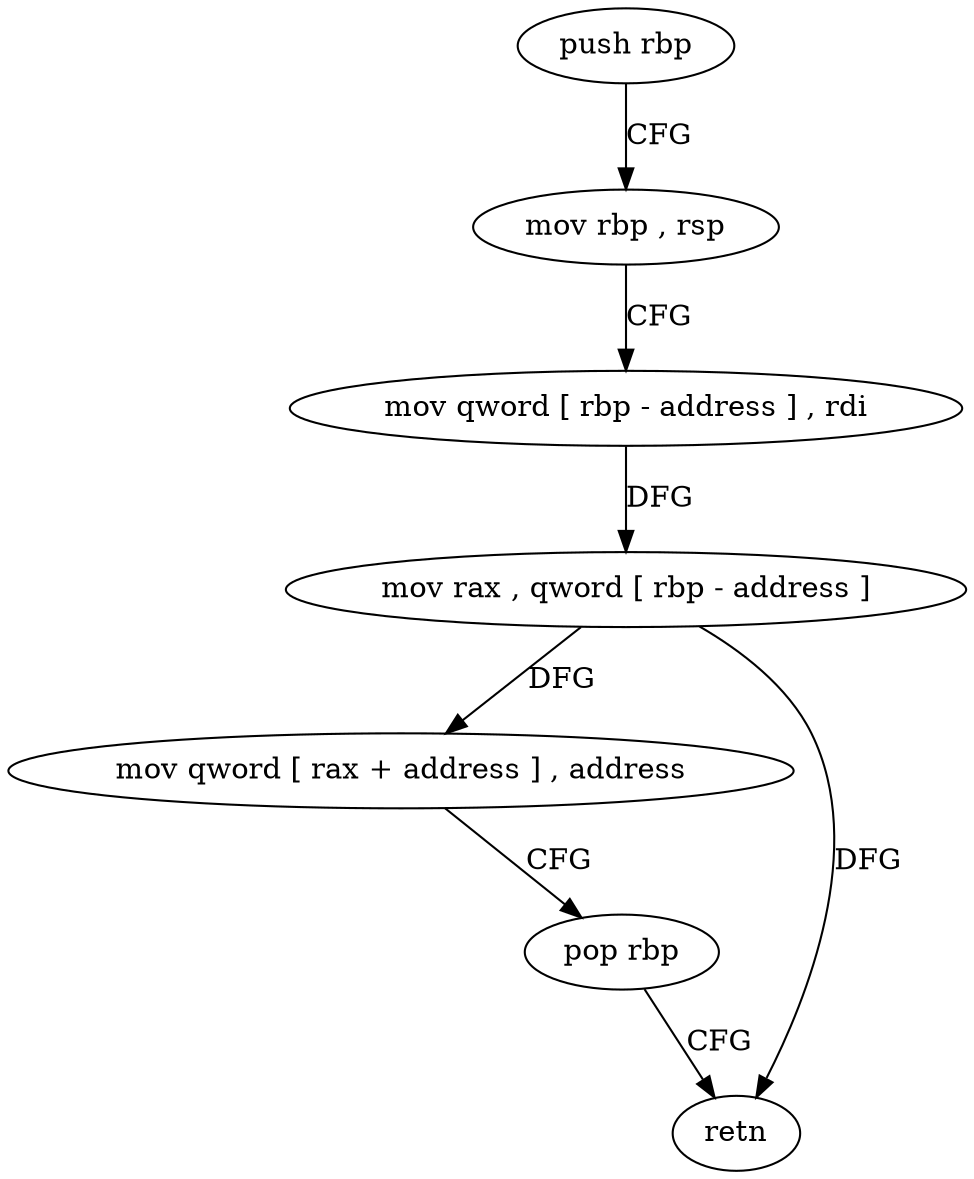 digraph "func" {
"4240576" [label = "push rbp" ]
"4240577" [label = "mov rbp , rsp" ]
"4240580" [label = "mov qword [ rbp - address ] , rdi" ]
"4240584" [label = "mov rax , qword [ rbp - address ]" ]
"4240588" [label = "mov qword [ rax + address ] , address" ]
"4240596" [label = "pop rbp" ]
"4240597" [label = "retn" ]
"4240576" -> "4240577" [ label = "CFG" ]
"4240577" -> "4240580" [ label = "CFG" ]
"4240580" -> "4240584" [ label = "DFG" ]
"4240584" -> "4240588" [ label = "DFG" ]
"4240584" -> "4240597" [ label = "DFG" ]
"4240588" -> "4240596" [ label = "CFG" ]
"4240596" -> "4240597" [ label = "CFG" ]
}
